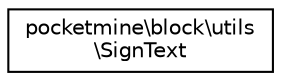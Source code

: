 digraph "Graphical Class Hierarchy"
{
 // INTERACTIVE_SVG=YES
 // LATEX_PDF_SIZE
  edge [fontname="Helvetica",fontsize="10",labelfontname="Helvetica",labelfontsize="10"];
  node [fontname="Helvetica",fontsize="10",shape=record];
  rankdir="LR";
  Node0 [label="pocketmine\\block\\utils\l\\SignText",height=0.2,width=0.4,color="black", fillcolor="white", style="filled",URL="$d3/d1c/classpocketmine_1_1block_1_1utils_1_1_sign_text.html",tooltip=" "];
}
